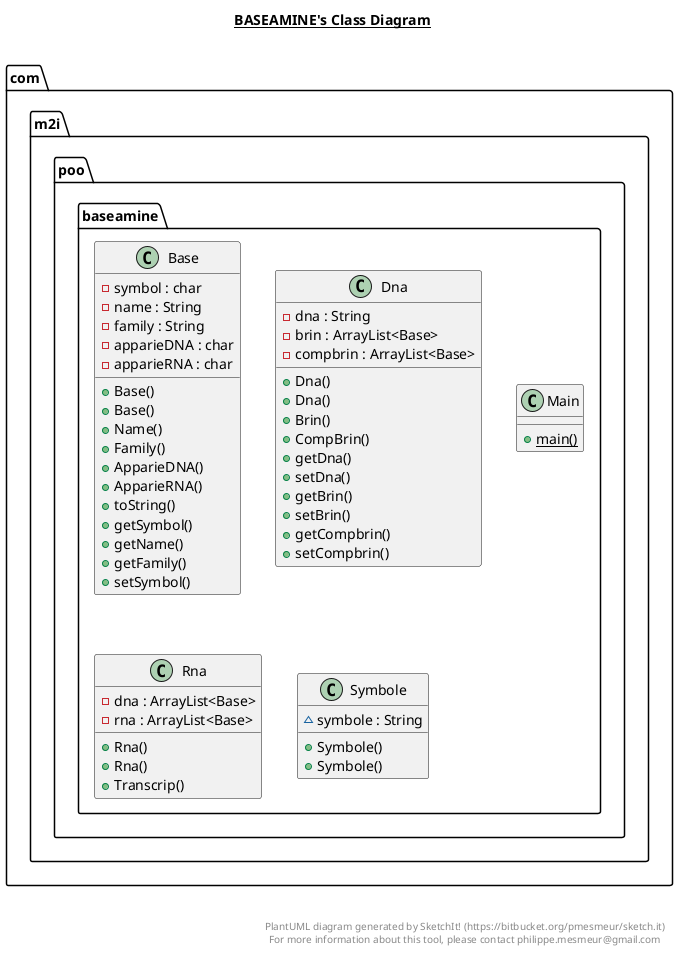 @startuml

title __BASEAMINE's Class Diagram__\n

  package com.m2i.poo {
    package com.m2i.poo.baseamine {
      class Base {
          - symbol : char
          - name : String
          - family : String
          - apparieDNA : char
          - apparieRNA : char
          + Base()
          + Base()
          + Name()
          + Family()
          + ApparieDNA()
          + ApparieRNA()
          + toString()
          + getSymbol()
          + getName()
          + getFamily()
          + setSymbol()
      }
    }
  }
  

  package com.m2i.poo {
    package com.m2i.poo.baseamine {
      class Dna {
          - dna : String
          - brin : ArrayList<Base>
          - compbrin : ArrayList<Base>
          + Dna()
          + Dna()
          + Brin()
          + CompBrin()
          + getDna()
          + setDna()
          + getBrin()
          + setBrin()
          + getCompbrin()
          + setCompbrin()
      }
    }
  }
  

  package com.m2i.poo {
    package com.m2i.poo.baseamine {
      class Main {
          {static} + main()
      }
    }
  }
  

  package com.m2i.poo {
    package com.m2i.poo.baseamine {
      class Rna {
          - dna : ArrayList<Base>
          - rna : ArrayList<Base>
          + Rna()
          + Rna()
          + Transcrip()
      }
    }
  }
  

  package com.m2i.poo {
    package com.m2i.poo.baseamine {
      class Symbole {
          ~ symbole : String
          + Symbole()
          + Symbole()
      }
    }
  }
  



right footer


PlantUML diagram generated by SketchIt! (https://bitbucket.org/pmesmeur/sketch.it)
For more information about this tool, please contact philippe.mesmeur@gmail.com
endfooter

@enduml
